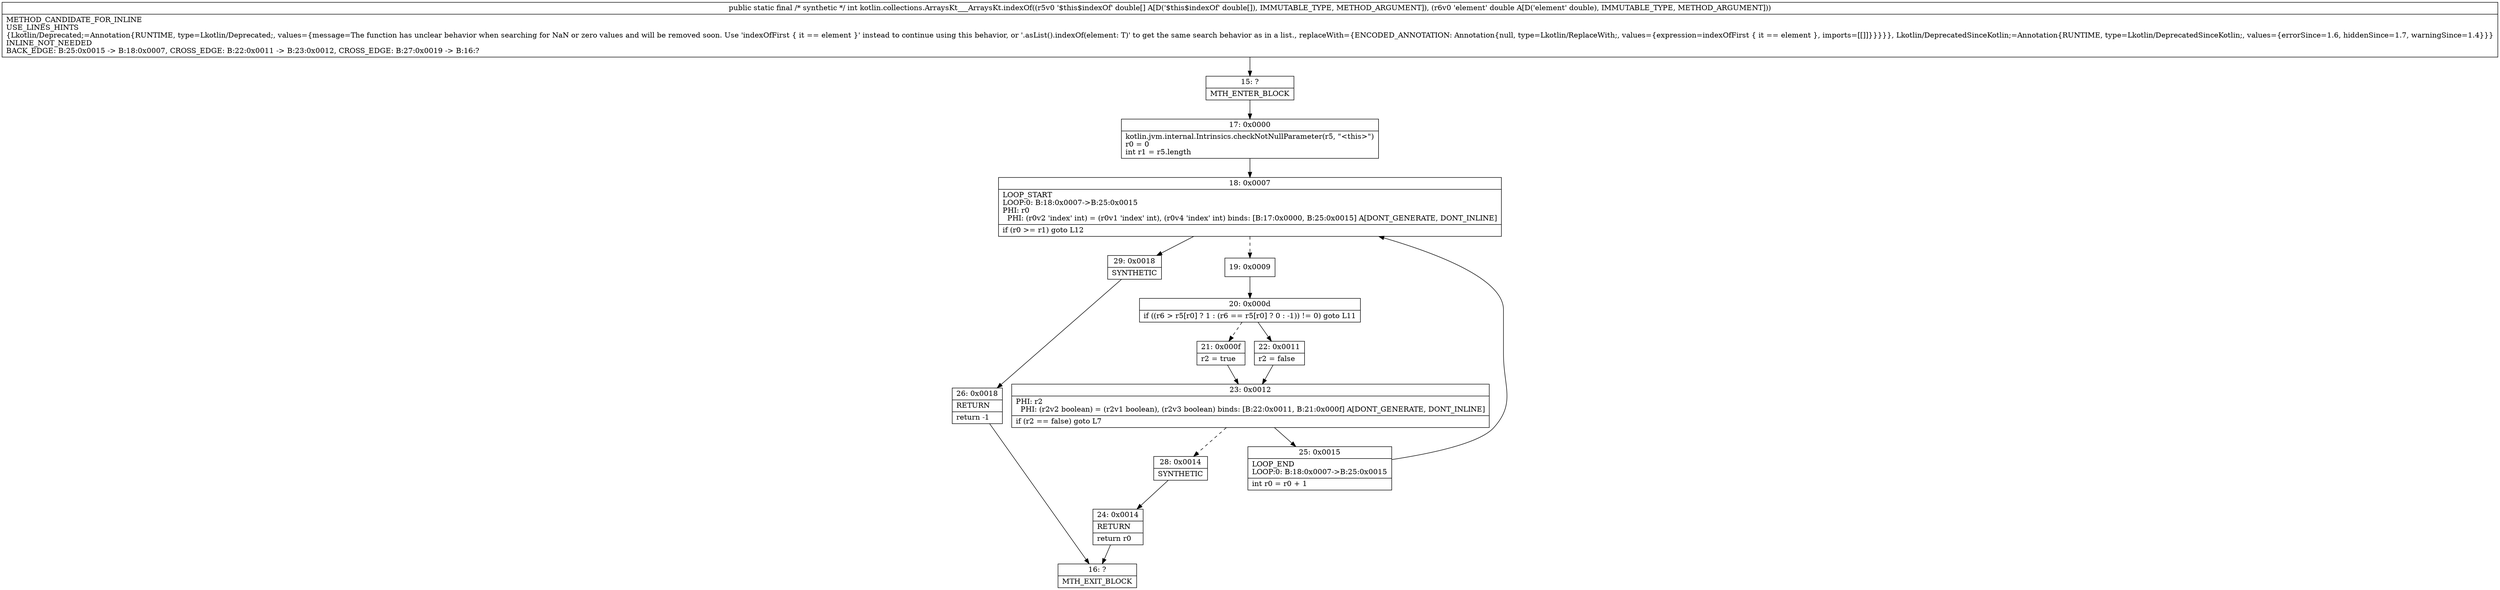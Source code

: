digraph "CFG forkotlin.collections.ArraysKt___ArraysKt.indexOf([DD)I" {
Node_15 [shape=record,label="{15\:\ ?|MTH_ENTER_BLOCK\l}"];
Node_17 [shape=record,label="{17\:\ 0x0000|kotlin.jvm.internal.Intrinsics.checkNotNullParameter(r5, \"\<this\>\")\lr0 = 0\lint r1 = r5.length\l}"];
Node_18 [shape=record,label="{18\:\ 0x0007|LOOP_START\lLOOP:0: B:18:0x0007\-\>B:25:0x0015\lPHI: r0 \l  PHI: (r0v2 'index' int) = (r0v1 'index' int), (r0v4 'index' int) binds: [B:17:0x0000, B:25:0x0015] A[DONT_GENERATE, DONT_INLINE]\l|if (r0 \>= r1) goto L12\l}"];
Node_19 [shape=record,label="{19\:\ 0x0009}"];
Node_20 [shape=record,label="{20\:\ 0x000d|if ((r6 \> r5[r0] ? 1 : (r6 == r5[r0] ? 0 : \-1)) != 0) goto L11\l}"];
Node_21 [shape=record,label="{21\:\ 0x000f|r2 = true\l}"];
Node_23 [shape=record,label="{23\:\ 0x0012|PHI: r2 \l  PHI: (r2v2 boolean) = (r2v1 boolean), (r2v3 boolean) binds: [B:22:0x0011, B:21:0x000f] A[DONT_GENERATE, DONT_INLINE]\l|if (r2 == false) goto L7\l}"];
Node_25 [shape=record,label="{25\:\ 0x0015|LOOP_END\lLOOP:0: B:18:0x0007\-\>B:25:0x0015\l|int r0 = r0 + 1\l}"];
Node_28 [shape=record,label="{28\:\ 0x0014|SYNTHETIC\l}"];
Node_24 [shape=record,label="{24\:\ 0x0014|RETURN\l|return r0\l}"];
Node_16 [shape=record,label="{16\:\ ?|MTH_EXIT_BLOCK\l}"];
Node_22 [shape=record,label="{22\:\ 0x0011|r2 = false\l}"];
Node_29 [shape=record,label="{29\:\ 0x0018|SYNTHETIC\l}"];
Node_26 [shape=record,label="{26\:\ 0x0018|RETURN\l|return \-1\l}"];
MethodNode[shape=record,label="{public static final \/* synthetic *\/ int kotlin.collections.ArraysKt___ArraysKt.indexOf((r5v0 '$this$indexOf' double[] A[D('$this$indexOf' double[]), IMMUTABLE_TYPE, METHOD_ARGUMENT]), (r6v0 'element' double A[D('element' double), IMMUTABLE_TYPE, METHOD_ARGUMENT]))  | METHOD_CANDIDATE_FOR_INLINE\lUSE_LINES_HINTS\l\{Lkotlin\/Deprecated;=Annotation\{RUNTIME, type=Lkotlin\/Deprecated;, values=\{message=The function has unclear behavior when searching for NaN or zero values and will be removed soon. Use 'indexOfFirst \{ it == element \}' instead to continue using this behavior, or '.asList().indexOf(element: T)' to get the same search behavior as in a list., replaceWith=\{ENCODED_ANNOTATION: Annotation\{null, type=Lkotlin\/ReplaceWith;, values=\{expression=indexOfFirst \{ it == element \}, imports=[[]]\}\}\}\}\}, Lkotlin\/DeprecatedSinceKotlin;=Annotation\{RUNTIME, type=Lkotlin\/DeprecatedSinceKotlin;, values=\{errorSince=1.6, hiddenSince=1.7, warningSince=1.4\}\}\}\lINLINE_NOT_NEEDED\lBACK_EDGE: B:25:0x0015 \-\> B:18:0x0007, CROSS_EDGE: B:22:0x0011 \-\> B:23:0x0012, CROSS_EDGE: B:27:0x0019 \-\> B:16:?\l}"];
MethodNode -> Node_15;Node_15 -> Node_17;
Node_17 -> Node_18;
Node_18 -> Node_19[style=dashed];
Node_18 -> Node_29;
Node_19 -> Node_20;
Node_20 -> Node_21[style=dashed];
Node_20 -> Node_22;
Node_21 -> Node_23;
Node_23 -> Node_25;
Node_23 -> Node_28[style=dashed];
Node_25 -> Node_18;
Node_28 -> Node_24;
Node_24 -> Node_16;
Node_22 -> Node_23;
Node_29 -> Node_26;
Node_26 -> Node_16;
}

